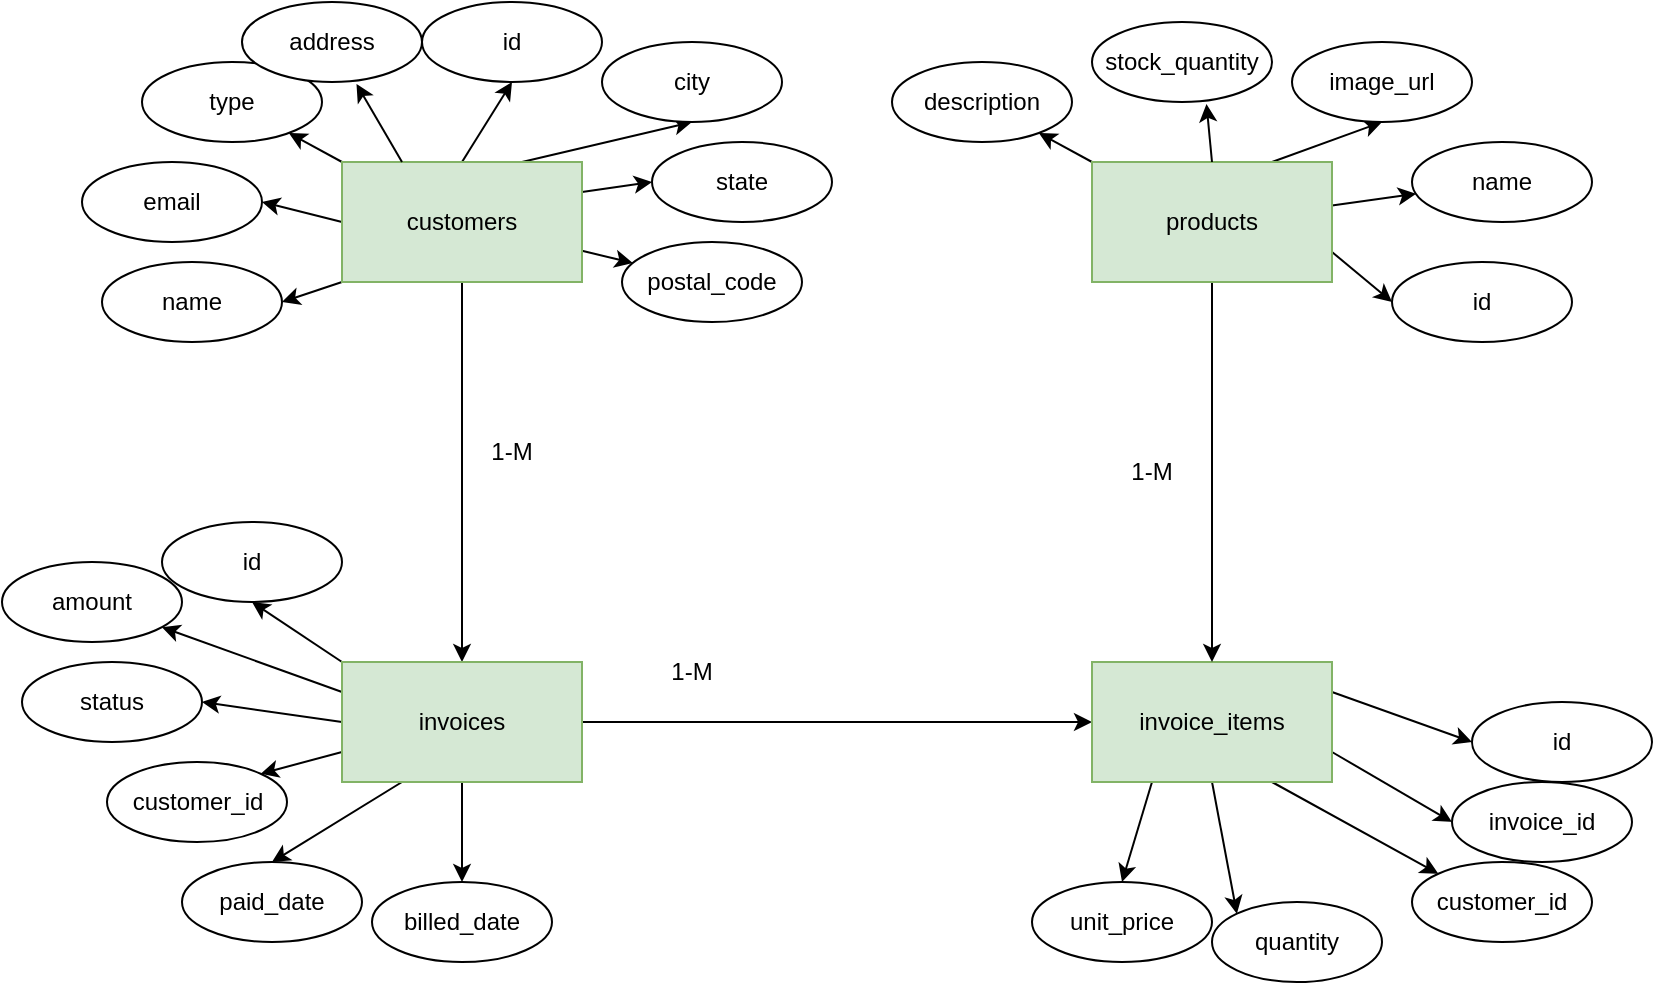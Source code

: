 <mxfile>
    <diagram id="OwFnHO1dOn-jqyjtO1dL" name="Page-1">
        <mxGraphModel dx="995" dy="344" grid="1" gridSize="10" guides="1" tooltips="1" connect="1" arrows="1" fold="1" page="1" pageScale="1" pageWidth="850" pageHeight="1100" math="0" shadow="0">
            <root>
                <mxCell id="0"/>
                <mxCell id="1" parent="0"/>
                <mxCell id="22" style="edgeStyle=none;html=1;exitX=0;exitY=1;exitDx=0;exitDy=0;entryX=1;entryY=0.5;entryDx=0;entryDy=0;" edge="1" parent="1" source="2" target="5">
                    <mxGeometry relative="1" as="geometry"/>
                </mxCell>
                <mxCell id="23" style="edgeStyle=none;html=1;exitX=0;exitY=0.5;exitDx=0;exitDy=0;entryX=1;entryY=0.5;entryDx=0;entryDy=0;" edge="1" parent="1" source="2" target="6">
                    <mxGeometry relative="1" as="geometry"/>
                </mxCell>
                <mxCell id="24" style="edgeStyle=none;html=1;exitX=0;exitY=0;exitDx=0;exitDy=0;" edge="1" parent="1" source="2" target="10">
                    <mxGeometry relative="1" as="geometry"/>
                </mxCell>
                <mxCell id="27" style="edgeStyle=none;html=1;exitX=0.75;exitY=0;exitDx=0;exitDy=0;entryX=0.5;entryY=1;entryDx=0;entryDy=0;" edge="1" parent="1" source="2" target="18">
                    <mxGeometry relative="1" as="geometry"/>
                </mxCell>
                <mxCell id="28" value="" style="edgeStyle=none;html=1;" edge="1" parent="1" source="2" target="21">
                    <mxGeometry relative="1" as="geometry"/>
                </mxCell>
                <mxCell id="29" style="edgeStyle=none;html=1;exitX=1;exitY=0.25;exitDx=0;exitDy=0;entryX=0;entryY=0.5;entryDx=0;entryDy=0;" edge="1" parent="1" source="2" target="20">
                    <mxGeometry relative="1" as="geometry"/>
                </mxCell>
                <mxCell id="49" style="edgeStyle=none;html=1;exitX=0.5;exitY=1;exitDx=0;exitDy=0;entryX=0.5;entryY=0;entryDx=0;entryDy=0;" edge="1" parent="1" source="2" target="36">
                    <mxGeometry relative="1" as="geometry"/>
                </mxCell>
                <mxCell id="99" style="edgeStyle=none;html=1;exitX=0.5;exitY=0;exitDx=0;exitDy=0;entryX=0.5;entryY=1;entryDx=0;entryDy=0;" edge="1" parent="1" source="2" target="98">
                    <mxGeometry relative="1" as="geometry"/>
                </mxCell>
                <mxCell id="2" value="customers" style="rounded=0;whiteSpace=wrap;html=1;fillColor=#d5e8d4;strokeColor=#82b366;" vertex="1" parent="1">
                    <mxGeometry x="180" y="110" width="120" height="60" as="geometry"/>
                </mxCell>
                <mxCell id="5" value="name" style="ellipse;whiteSpace=wrap;html=1;" vertex="1" parent="1">
                    <mxGeometry x="60" y="160" width="90" height="40" as="geometry"/>
                </mxCell>
                <mxCell id="6" value="email" style="ellipse;whiteSpace=wrap;html=1;" vertex="1" parent="1">
                    <mxGeometry x="50" y="110" width="90" height="40" as="geometry"/>
                </mxCell>
                <mxCell id="10" value="type" style="ellipse;whiteSpace=wrap;html=1;" vertex="1" parent="1">
                    <mxGeometry x="80" y="60" width="90" height="40" as="geometry"/>
                </mxCell>
                <mxCell id="17" value="address" style="ellipse;whiteSpace=wrap;html=1;" vertex="1" parent="1">
                    <mxGeometry x="130" y="30" width="90" height="40" as="geometry"/>
                </mxCell>
                <mxCell id="18" value="city" style="ellipse;whiteSpace=wrap;html=1;" vertex="1" parent="1">
                    <mxGeometry x="310" y="50" width="90" height="40" as="geometry"/>
                </mxCell>
                <mxCell id="20" value="state" style="ellipse;whiteSpace=wrap;html=1;" vertex="1" parent="1">
                    <mxGeometry x="335" y="100" width="90" height="40" as="geometry"/>
                </mxCell>
                <mxCell id="21" value="postal_code" style="ellipse;whiteSpace=wrap;html=1;" vertex="1" parent="1">
                    <mxGeometry x="320" y="150" width="90" height="40" as="geometry"/>
                </mxCell>
                <mxCell id="25" style="edgeStyle=none;html=1;exitX=0.25;exitY=0;exitDx=0;exitDy=0;entryX=0.636;entryY=1.025;entryDx=0;entryDy=0;entryPerimeter=0;" edge="1" parent="1" source="2" target="17">
                    <mxGeometry relative="1" as="geometry"/>
                </mxCell>
                <mxCell id="31" style="edgeStyle=none;html=1;exitX=0;exitY=0.5;exitDx=0;exitDy=0;entryX=1;entryY=0.5;entryDx=0;entryDy=0;" edge="1" parent="1" source="36" target="38">
                    <mxGeometry relative="1" as="geometry"/>
                </mxCell>
                <mxCell id="32" style="edgeStyle=none;html=1;exitX=0;exitY=0.25;exitDx=0;exitDy=0;" edge="1" parent="1" source="36" target="39">
                    <mxGeometry relative="1" as="geometry"/>
                </mxCell>
                <mxCell id="50" style="edgeStyle=none;html=1;exitX=0.25;exitY=1;exitDx=0;exitDy=0;entryX=0.5;entryY=0;entryDx=0;entryDy=0;" edge="1" parent="1" source="36" target="41">
                    <mxGeometry relative="1" as="geometry"/>
                </mxCell>
                <mxCell id="51" style="edgeStyle=none;html=1;exitX=0.5;exitY=1;exitDx=0;exitDy=0;entryX=0.5;entryY=0;entryDx=0;entryDy=0;" edge="1" parent="1" source="36" target="40">
                    <mxGeometry relative="1" as="geometry"/>
                </mxCell>
                <mxCell id="52" style="edgeStyle=none;html=1;exitX=0;exitY=0.75;exitDx=0;exitDy=0;entryX=1;entryY=0;entryDx=0;entryDy=0;" edge="1" parent="1" source="36" target="37">
                    <mxGeometry relative="1" as="geometry"/>
                </mxCell>
                <mxCell id="65" style="edgeStyle=none;html=1;exitX=0;exitY=0;exitDx=0;exitDy=0;entryX=0.5;entryY=1;entryDx=0;entryDy=0;" edge="1" parent="1" source="36" target="64">
                    <mxGeometry relative="1" as="geometry"/>
                </mxCell>
                <mxCell id="74" style="edgeStyle=none;html=1;exitX=1;exitY=0.5;exitDx=0;exitDy=0;entryX=1;entryY=0.5;entryDx=0;entryDy=0;" edge="1" parent="1" source="36" target="58">
                    <mxGeometry relative="1" as="geometry"/>
                </mxCell>
                <mxCell id="36" value="invoices" style="rounded=0;whiteSpace=wrap;html=1;fillColor=#d5e8d4;strokeColor=#82b366;" vertex="1" parent="1">
                    <mxGeometry x="180" y="360" width="120" height="60" as="geometry"/>
                </mxCell>
                <mxCell id="37" value="customer_id" style="ellipse;whiteSpace=wrap;html=1;" vertex="1" parent="1">
                    <mxGeometry x="62.5" y="410" width="90" height="40" as="geometry"/>
                </mxCell>
                <mxCell id="38" value="status" style="ellipse;whiteSpace=wrap;html=1;" vertex="1" parent="1">
                    <mxGeometry x="20" y="360" width="90" height="40" as="geometry"/>
                </mxCell>
                <mxCell id="39" value="amount" style="ellipse;whiteSpace=wrap;html=1;" vertex="1" parent="1">
                    <mxGeometry x="10" y="310" width="90" height="40" as="geometry"/>
                </mxCell>
                <mxCell id="40" value="billed_date" style="ellipse;whiteSpace=wrap;html=1;" vertex="1" parent="1">
                    <mxGeometry x="195" y="470" width="90" height="40" as="geometry"/>
                </mxCell>
                <mxCell id="41" value="paid_date" style="ellipse;whiteSpace=wrap;html=1;" vertex="1" parent="1">
                    <mxGeometry x="100" y="460" width="90" height="40" as="geometry"/>
                </mxCell>
                <mxCell id="68" style="edgeStyle=none;html=1;exitX=0.75;exitY=0;exitDx=0;exitDy=0;entryX=0.5;entryY=0;entryDx=0;entryDy=0;" edge="1" parent="1" source="58" target="62">
                    <mxGeometry relative="1" as="geometry"/>
                </mxCell>
                <mxCell id="69" style="edgeStyle=none;html=1;exitX=0.5;exitY=0;exitDx=0;exitDy=0;entryX=0;entryY=0;entryDx=0;entryDy=0;" edge="1" parent="1" source="58" target="63">
                    <mxGeometry relative="1" as="geometry"/>
                </mxCell>
                <mxCell id="70" style="edgeStyle=none;html=1;exitX=0.25;exitY=0;exitDx=0;exitDy=0;entryX=0;entryY=0;entryDx=0;entryDy=0;" edge="1" parent="1" source="58" target="59">
                    <mxGeometry relative="1" as="geometry"/>
                </mxCell>
                <mxCell id="71" style="edgeStyle=none;html=1;exitX=0;exitY=0.25;exitDx=0;exitDy=0;entryX=0;entryY=0.5;entryDx=0;entryDy=0;" edge="1" parent="1" source="58" target="60">
                    <mxGeometry relative="1" as="geometry"/>
                </mxCell>
                <mxCell id="72" style="edgeStyle=none;html=1;exitX=0;exitY=0.75;exitDx=0;exitDy=0;entryX=0;entryY=0.5;entryDx=0;entryDy=0;" edge="1" parent="1" source="58" target="61">
                    <mxGeometry relative="1" as="geometry"/>
                </mxCell>
                <mxCell id="58" value="invoice_items" style="rounded=0;whiteSpace=wrap;html=1;fillColor=#d5e8d4;strokeColor=#82b366;direction=west;" vertex="1" parent="1">
                    <mxGeometry x="555" y="360" width="120" height="60" as="geometry"/>
                </mxCell>
                <mxCell id="59" value="customer_id" style="ellipse;whiteSpace=wrap;html=1;" vertex="1" parent="1">
                    <mxGeometry x="715" y="460" width="90" height="40" as="geometry"/>
                </mxCell>
                <mxCell id="60" value="invoice_id" style="ellipse;whiteSpace=wrap;html=1;" vertex="1" parent="1">
                    <mxGeometry x="735" y="420" width="90" height="40" as="geometry"/>
                </mxCell>
                <mxCell id="61" value="id" style="ellipse;whiteSpace=wrap;html=1;" vertex="1" parent="1">
                    <mxGeometry x="745" y="380" width="90" height="40" as="geometry"/>
                </mxCell>
                <mxCell id="62" value="unit_price" style="ellipse;whiteSpace=wrap;html=1;" vertex="1" parent="1">
                    <mxGeometry x="525" y="470" width="90" height="40" as="geometry"/>
                </mxCell>
                <mxCell id="63" value="quantity" style="ellipse;whiteSpace=wrap;html=1;" vertex="1" parent="1">
                    <mxGeometry x="615" y="480" width="85" height="40" as="geometry"/>
                </mxCell>
                <mxCell id="64" value="id" style="ellipse;whiteSpace=wrap;html=1;" vertex="1" parent="1">
                    <mxGeometry x="90" y="290" width="90" height="40" as="geometry"/>
                </mxCell>
                <mxCell id="77" style="edgeStyle=none;html=1;exitX=0;exitY=0;exitDx=0;exitDy=0;" edge="1" parent="1" source="81" target="84">
                    <mxGeometry relative="1" as="geometry"/>
                </mxCell>
                <mxCell id="78" style="edgeStyle=none;html=1;exitX=0.75;exitY=0;exitDx=0;exitDy=0;entryX=0.5;entryY=1;entryDx=0;entryDy=0;" edge="1" parent="1" source="81" target="86">
                    <mxGeometry relative="1" as="geometry"/>
                </mxCell>
                <mxCell id="95" style="edgeStyle=none;html=1;exitX=1;exitY=0.75;exitDx=0;exitDy=0;entryX=0;entryY=0.5;entryDx=0;entryDy=0;" edge="1" parent="1" source="81" target="92">
                    <mxGeometry relative="1" as="geometry"/>
                </mxCell>
                <mxCell id="96" value="" style="edgeStyle=none;html=1;" edge="1" parent="1" source="81" target="93">
                    <mxGeometry relative="1" as="geometry"/>
                </mxCell>
                <mxCell id="100" style="edgeStyle=none;html=1;exitX=0.5;exitY=1;exitDx=0;exitDy=0;entryX=0.5;entryY=1;entryDx=0;entryDy=0;" edge="1" parent="1" source="81" target="58">
                    <mxGeometry relative="1" as="geometry"/>
                </mxCell>
                <mxCell id="81" value="products" style="rounded=0;whiteSpace=wrap;html=1;fillColor=#d5e8d4;strokeColor=#82b366;" vertex="1" parent="1">
                    <mxGeometry x="555" y="110" width="120" height="60" as="geometry"/>
                </mxCell>
                <mxCell id="84" value="description" style="ellipse;whiteSpace=wrap;html=1;" vertex="1" parent="1">
                    <mxGeometry x="455" y="60" width="90" height="40" as="geometry"/>
                </mxCell>
                <mxCell id="85" value="stock_quantity" style="ellipse;whiteSpace=wrap;html=1;" vertex="1" parent="1">
                    <mxGeometry x="555" y="40" width="90" height="40" as="geometry"/>
                </mxCell>
                <mxCell id="86" value="image_url" style="ellipse;whiteSpace=wrap;html=1;" vertex="1" parent="1">
                    <mxGeometry x="655" y="50" width="90" height="40" as="geometry"/>
                </mxCell>
                <mxCell id="89" style="edgeStyle=none;html=1;exitX=0.5;exitY=0;exitDx=0;exitDy=0;entryX=0.636;entryY=1.025;entryDx=0;entryDy=0;entryPerimeter=0;" edge="1" parent="1" source="81" target="85">
                    <mxGeometry relative="1" as="geometry"/>
                </mxCell>
                <mxCell id="92" value="id" style="ellipse;whiteSpace=wrap;html=1;" vertex="1" parent="1">
                    <mxGeometry x="705" y="160" width="90" height="40" as="geometry"/>
                </mxCell>
                <mxCell id="93" value="name" style="ellipse;whiteSpace=wrap;html=1;" vertex="1" parent="1">
                    <mxGeometry x="715" y="100" width="90" height="40" as="geometry"/>
                </mxCell>
                <mxCell id="98" value="id" style="ellipse;whiteSpace=wrap;html=1;" vertex="1" parent="1">
                    <mxGeometry x="220" y="30" width="90" height="40" as="geometry"/>
                </mxCell>
                <mxCell id="101" value="1-M" style="text;html=1;align=center;verticalAlign=middle;whiteSpace=wrap;rounded=0;" vertex="1" parent="1">
                    <mxGeometry x="235" y="240" width="60" height="30" as="geometry"/>
                </mxCell>
                <mxCell id="103" value="1-M" style="text;html=1;align=center;verticalAlign=middle;whiteSpace=wrap;rounded=0;" vertex="1" parent="1">
                    <mxGeometry x="325" y="350" width="60" height="30" as="geometry"/>
                </mxCell>
                <mxCell id="104" value="1-M" style="text;html=1;align=center;verticalAlign=middle;whiteSpace=wrap;rounded=0;" vertex="1" parent="1">
                    <mxGeometry x="555" y="250" width="60" height="30" as="geometry"/>
                </mxCell>
            </root>
        </mxGraphModel>
    </diagram>
</mxfile>
